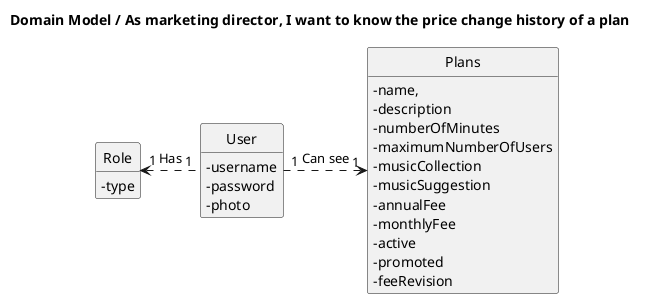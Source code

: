 @startuml
'https://plantuml.com/sequence-diagram

title Domain Model / As marketing director, I want to know the price change history of a plan

skinparam classAttributeIconSize 0
hide circle
hide methods

class User{
    -username
    -password
    -photo
}

class Plans{
    -name,
       - description
        - numberOfMinutes
        -maximumNumberOfUsers
        -musicCollection
         -musicSuggestion
         -annualFee
         -monthlyFee
         -active
         -promoted
         -feeRevision
}

class Role{
    -type
}


Role "1" <.right. "1" User: Has
User "1" .right.> "1" Plans: Can see

@enduml
